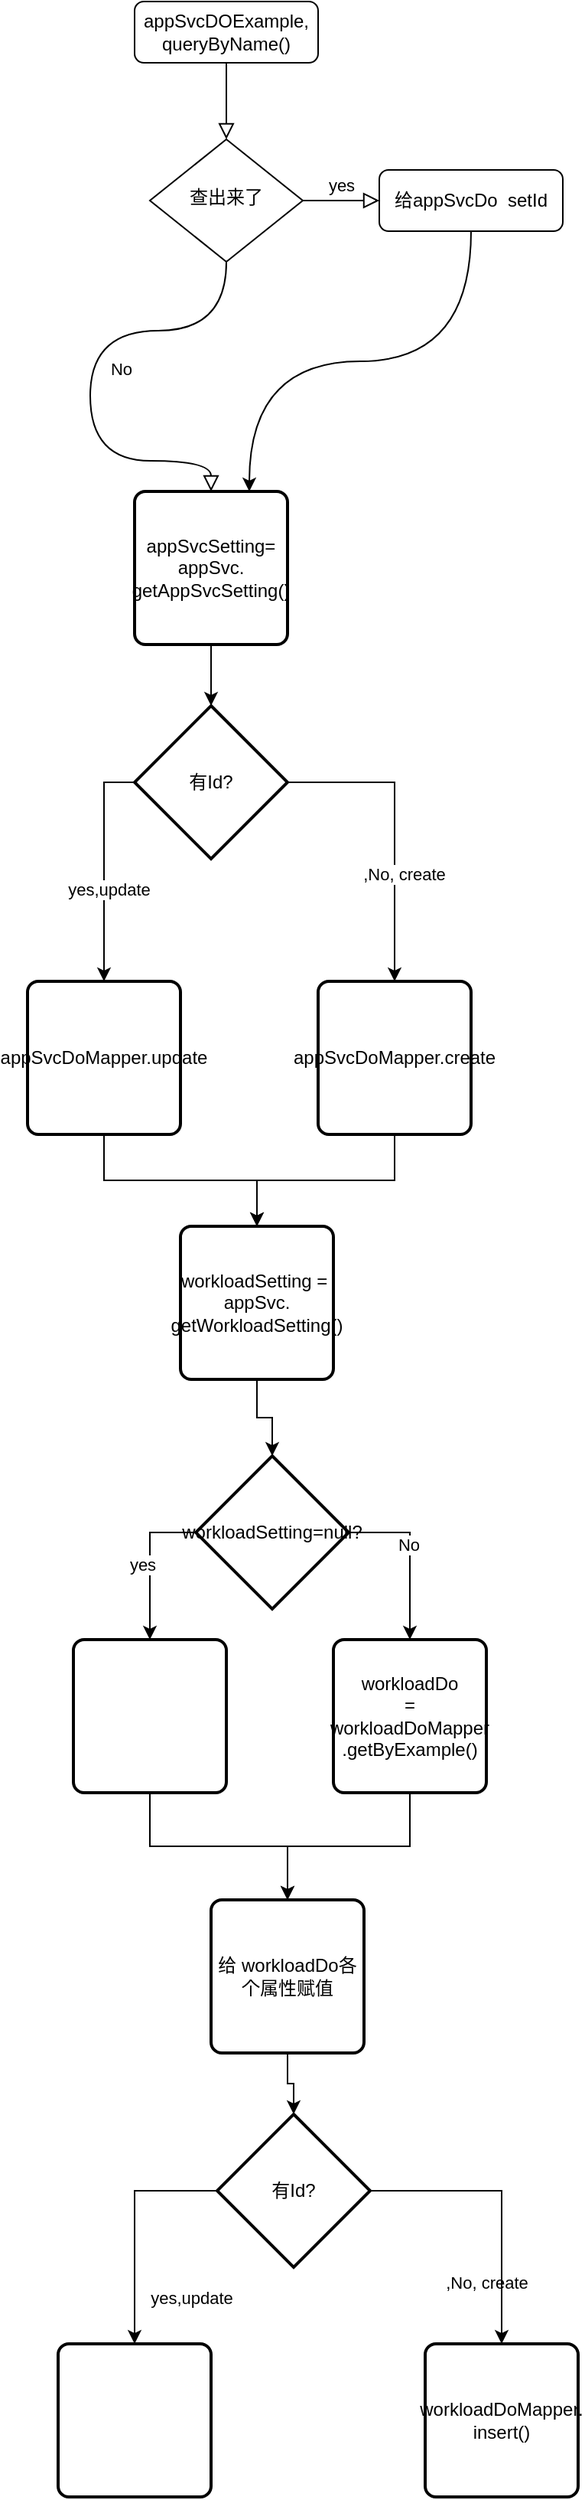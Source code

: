 <mxfile version="21.6.6" type="github">
  <diagram id="C5RBs43oDa-KdzZeNtuy" name="Page-1">
    <mxGraphModel dx="498" dy="661" grid="1" gridSize="10" guides="1" tooltips="1" connect="1" arrows="1" fold="1" page="1" pageScale="1" pageWidth="827" pageHeight="1169" math="0" shadow="0">
      <root>
        <mxCell id="WIyWlLk6GJQsqaUBKTNV-0" />
        <mxCell id="WIyWlLk6GJQsqaUBKTNV-1" parent="WIyWlLk6GJQsqaUBKTNV-0" />
        <mxCell id="WIyWlLk6GJQsqaUBKTNV-2" value="" style="rounded=0;html=1;jettySize=auto;orthogonalLoop=1;fontSize=11;endArrow=block;endFill=0;endSize=8;strokeWidth=1;shadow=0;labelBackgroundColor=none;edgeStyle=orthogonalEdgeStyle;" parent="WIyWlLk6GJQsqaUBKTNV-1" source="WIyWlLk6GJQsqaUBKTNV-3" target="WIyWlLk6GJQsqaUBKTNV-6" edge="1">
          <mxGeometry relative="1" as="geometry" />
        </mxCell>
        <mxCell id="WIyWlLk6GJQsqaUBKTNV-3" value="appSvcDOExample, queryByName()" style="rounded=1;whiteSpace=wrap;html=1;fontSize=12;glass=0;strokeWidth=1;shadow=0;" parent="WIyWlLk6GJQsqaUBKTNV-1" vertex="1">
          <mxGeometry x="160" y="80" width="120" height="40" as="geometry" />
        </mxCell>
        <mxCell id="WIyWlLk6GJQsqaUBKTNV-4" value="No" style="rounded=0;html=1;jettySize=auto;orthogonalLoop=1;fontSize=11;endArrow=block;endFill=0;endSize=8;strokeWidth=1;shadow=0;labelBackgroundColor=none;edgeStyle=orthogonalEdgeStyle;exitX=0.5;exitY=1;exitDx=0;exitDy=0;curved=1;entryX=0.5;entryY=0;entryDx=0;entryDy=0;" parent="WIyWlLk6GJQsqaUBKTNV-1" source="WIyWlLk6GJQsqaUBKTNV-6" target="hjsQ7agd-JQysBf-I2ZY-0" edge="1">
          <mxGeometry y="20" relative="1" as="geometry">
            <mxPoint as="offset" />
            <mxPoint x="120" y="200" as="sourcePoint" />
            <mxPoint x="130" y="340" as="targetPoint" />
            <Array as="points">
              <mxPoint x="220" y="295" />
              <mxPoint x="131" y="295" />
              <mxPoint x="131" y="380" />
            </Array>
          </mxGeometry>
        </mxCell>
        <mxCell id="WIyWlLk6GJQsqaUBKTNV-5" value="yes" style="edgeStyle=orthogonalEdgeStyle;rounded=0;html=1;jettySize=auto;orthogonalLoop=1;fontSize=11;endArrow=block;endFill=0;endSize=8;strokeWidth=1;shadow=0;labelBackgroundColor=none;" parent="WIyWlLk6GJQsqaUBKTNV-1" source="WIyWlLk6GJQsqaUBKTNV-6" target="WIyWlLk6GJQsqaUBKTNV-7" edge="1">
          <mxGeometry y="10" relative="1" as="geometry">
            <mxPoint as="offset" />
          </mxGeometry>
        </mxCell>
        <mxCell id="WIyWlLk6GJQsqaUBKTNV-6" value="查出来了" style="rhombus;whiteSpace=wrap;html=1;shadow=0;fontFamily=Helvetica;fontSize=12;align=center;strokeWidth=1;spacing=6;spacingTop=-4;" parent="WIyWlLk6GJQsqaUBKTNV-1" vertex="1">
          <mxGeometry x="170" y="170" width="100" height="80" as="geometry" />
        </mxCell>
        <mxCell id="hjsQ7agd-JQysBf-I2ZY-1" style="edgeStyle=orthogonalEdgeStyle;rounded=0;orthogonalLoop=1;jettySize=auto;html=1;entryX=0.75;entryY=0;entryDx=0;entryDy=0;curved=1;exitX=0.5;exitY=1;exitDx=0;exitDy=0;" edge="1" parent="WIyWlLk6GJQsqaUBKTNV-1" source="WIyWlLk6GJQsqaUBKTNV-7" target="hjsQ7agd-JQysBf-I2ZY-0">
          <mxGeometry relative="1" as="geometry">
            <mxPoint x="405" y="310" as="sourcePoint" />
            <mxPoint x="320" y="500" as="targetPoint" />
          </mxGeometry>
        </mxCell>
        <mxCell id="WIyWlLk6GJQsqaUBKTNV-7" value="给appSvcDo&amp;nbsp; setId" style="rounded=1;whiteSpace=wrap;html=1;fontSize=12;glass=0;strokeWidth=1;shadow=0;" parent="WIyWlLk6GJQsqaUBKTNV-1" vertex="1">
          <mxGeometry x="320" y="190" width="120" height="40" as="geometry" />
        </mxCell>
        <mxCell id="hjsQ7agd-JQysBf-I2ZY-4" style="edgeStyle=orthogonalEdgeStyle;rounded=0;orthogonalLoop=1;jettySize=auto;html=1;exitX=0.5;exitY=1;exitDx=0;exitDy=0;entryX=0.5;entryY=0;entryDx=0;entryDy=0;entryPerimeter=0;" edge="1" parent="WIyWlLk6GJQsqaUBKTNV-1" source="hjsQ7agd-JQysBf-I2ZY-0" target="hjsQ7agd-JQysBf-I2ZY-3">
          <mxGeometry relative="1" as="geometry" />
        </mxCell>
        <mxCell id="hjsQ7agd-JQysBf-I2ZY-0" value="appSvcSetting=&lt;br&gt;appSvc.&lt;br&gt;getAppSvcSetting()" style="rounded=1;whiteSpace=wrap;html=1;absoluteArcSize=1;arcSize=14;strokeWidth=2;" vertex="1" parent="WIyWlLk6GJQsqaUBKTNV-1">
          <mxGeometry x="160" y="400" width="100" height="100" as="geometry" />
        </mxCell>
        <mxCell id="hjsQ7agd-JQysBf-I2ZY-11" style="edgeStyle=orthogonalEdgeStyle;rounded=0;orthogonalLoop=1;jettySize=auto;html=1;exitX=0.5;exitY=1;exitDx=0;exitDy=0;" edge="1" parent="WIyWlLk6GJQsqaUBKTNV-1" source="hjsQ7agd-JQysBf-I2ZY-2" target="hjsQ7agd-JQysBf-I2ZY-10">
          <mxGeometry relative="1" as="geometry">
            <mxPoint x="30" y="870" as="sourcePoint" />
            <mxPoint x="125.6" y="924" as="targetPoint" />
          </mxGeometry>
        </mxCell>
        <mxCell id="hjsQ7agd-JQysBf-I2ZY-2" value="appSvcDoMapper.update" style="rounded=1;whiteSpace=wrap;html=1;absoluteArcSize=1;arcSize=14;strokeWidth=2;" vertex="1" parent="WIyWlLk6GJQsqaUBKTNV-1">
          <mxGeometry x="90" y="720" width="100" height="100" as="geometry" />
        </mxCell>
        <mxCell id="hjsQ7agd-JQysBf-I2ZY-6" style="edgeStyle=orthogonalEdgeStyle;rounded=0;orthogonalLoop=1;jettySize=auto;html=1;exitX=0;exitY=0.5;exitDx=0;exitDy=0;exitPerimeter=0;entryX=0.5;entryY=0;entryDx=0;entryDy=0;" edge="1" parent="WIyWlLk6GJQsqaUBKTNV-1" source="hjsQ7agd-JQysBf-I2ZY-3" target="hjsQ7agd-JQysBf-I2ZY-2">
          <mxGeometry relative="1" as="geometry" />
        </mxCell>
        <mxCell id="hjsQ7agd-JQysBf-I2ZY-8" value="yes,update" style="edgeLabel;html=1;align=center;verticalAlign=middle;resizable=0;points=[];" vertex="1" connectable="0" parent="hjsQ7agd-JQysBf-I2ZY-6">
          <mxGeometry x="0.2" y="3" relative="1" as="geometry">
            <mxPoint as="offset" />
          </mxGeometry>
        </mxCell>
        <mxCell id="hjsQ7agd-JQysBf-I2ZY-7" style="edgeStyle=orthogonalEdgeStyle;rounded=0;orthogonalLoop=1;jettySize=auto;html=1;entryX=0.5;entryY=0;entryDx=0;entryDy=0;" edge="1" parent="WIyWlLk6GJQsqaUBKTNV-1" source="hjsQ7agd-JQysBf-I2ZY-3" target="hjsQ7agd-JQysBf-I2ZY-5">
          <mxGeometry relative="1" as="geometry" />
        </mxCell>
        <mxCell id="hjsQ7agd-JQysBf-I2ZY-9" value=",No, create" style="edgeLabel;html=1;align=center;verticalAlign=middle;resizable=0;points=[];" vertex="1" connectable="0" parent="hjsQ7agd-JQysBf-I2ZY-7">
          <mxGeometry x="0.3" y="4" relative="1" as="geometry">
            <mxPoint x="2" as="offset" />
          </mxGeometry>
        </mxCell>
        <mxCell id="hjsQ7agd-JQysBf-I2ZY-3" value="有Id?" style="strokeWidth=2;html=1;shape=mxgraph.flowchart.decision;whiteSpace=wrap;" vertex="1" parent="WIyWlLk6GJQsqaUBKTNV-1">
          <mxGeometry x="160" y="540" width="100" height="100" as="geometry" />
        </mxCell>
        <mxCell id="hjsQ7agd-JQysBf-I2ZY-12" style="edgeStyle=orthogonalEdgeStyle;rounded=0;orthogonalLoop=1;jettySize=auto;html=1;entryX=0.5;entryY=0;entryDx=0;entryDy=0;" edge="1" parent="WIyWlLk6GJQsqaUBKTNV-1" source="hjsQ7agd-JQysBf-I2ZY-5" target="hjsQ7agd-JQysBf-I2ZY-10">
          <mxGeometry relative="1" as="geometry" />
        </mxCell>
        <mxCell id="hjsQ7agd-JQysBf-I2ZY-5" value="appSvcDoMapper.create" style="rounded=1;whiteSpace=wrap;html=1;absoluteArcSize=1;arcSize=14;strokeWidth=2;" vertex="1" parent="WIyWlLk6GJQsqaUBKTNV-1">
          <mxGeometry x="280" y="720" width="100" height="100" as="geometry" />
        </mxCell>
        <mxCell id="hjsQ7agd-JQysBf-I2ZY-14" style="edgeStyle=orthogonalEdgeStyle;rounded=0;orthogonalLoop=1;jettySize=auto;html=1;exitX=0.5;exitY=1;exitDx=0;exitDy=0;entryX=0.5;entryY=0;entryDx=0;entryDy=0;entryPerimeter=0;" edge="1" parent="WIyWlLk6GJQsqaUBKTNV-1" source="hjsQ7agd-JQysBf-I2ZY-10" target="hjsQ7agd-JQysBf-I2ZY-13">
          <mxGeometry relative="1" as="geometry" />
        </mxCell>
        <mxCell id="hjsQ7agd-JQysBf-I2ZY-10" value="workloadSetting =&amp;nbsp;&lt;br&gt;appSvc.&lt;br&gt;getWorkloadSetting()" style="rounded=1;whiteSpace=wrap;html=1;absoluteArcSize=1;arcSize=14;strokeWidth=2;" vertex="1" parent="WIyWlLk6GJQsqaUBKTNV-1">
          <mxGeometry x="190" y="880" width="100" height="100" as="geometry" />
        </mxCell>
        <mxCell id="hjsQ7agd-JQysBf-I2ZY-17" style="edgeStyle=orthogonalEdgeStyle;rounded=0;orthogonalLoop=1;jettySize=auto;html=1;exitX=1;exitY=0.5;exitDx=0;exitDy=0;exitPerimeter=0;" edge="1" parent="WIyWlLk6GJQsqaUBKTNV-1" source="hjsQ7agd-JQysBf-I2ZY-13" target="hjsQ7agd-JQysBf-I2ZY-16">
          <mxGeometry relative="1" as="geometry" />
        </mxCell>
        <mxCell id="hjsQ7agd-JQysBf-I2ZY-18" value="No" style="edgeLabel;html=1;align=center;verticalAlign=middle;resizable=0;points=[];" vertex="1" connectable="0" parent="hjsQ7agd-JQysBf-I2ZY-17">
          <mxGeometry x="-0.124" y="-1" relative="1" as="geometry">
            <mxPoint as="offset" />
          </mxGeometry>
        </mxCell>
        <mxCell id="hjsQ7agd-JQysBf-I2ZY-19" style="edgeStyle=orthogonalEdgeStyle;rounded=0;orthogonalLoop=1;jettySize=auto;html=1;exitX=0;exitY=0.5;exitDx=0;exitDy=0;exitPerimeter=0;entryX=0.5;entryY=0;entryDx=0;entryDy=0;" edge="1" parent="WIyWlLk6GJQsqaUBKTNV-1" source="hjsQ7agd-JQysBf-I2ZY-13" target="hjsQ7agd-JQysBf-I2ZY-15">
          <mxGeometry relative="1" as="geometry" />
        </mxCell>
        <mxCell id="hjsQ7agd-JQysBf-I2ZY-20" value="yes" style="edgeLabel;html=1;align=center;verticalAlign=middle;resizable=0;points=[];" vertex="1" connectable="0" parent="hjsQ7agd-JQysBf-I2ZY-19">
          <mxGeometry x="0.022" y="-5" relative="1" as="geometry">
            <mxPoint as="offset" />
          </mxGeometry>
        </mxCell>
        <mxCell id="hjsQ7agd-JQysBf-I2ZY-13" value="workloadSetting=null?" style="strokeWidth=2;html=1;shape=mxgraph.flowchart.decision;whiteSpace=wrap;" vertex="1" parent="WIyWlLk6GJQsqaUBKTNV-1">
          <mxGeometry x="200" y="1030" width="100" height="100" as="geometry" />
        </mxCell>
        <mxCell id="hjsQ7agd-JQysBf-I2ZY-22" style="edgeStyle=orthogonalEdgeStyle;rounded=0;orthogonalLoop=1;jettySize=auto;html=1;exitX=0.5;exitY=1;exitDx=0;exitDy=0;entryX=0.5;entryY=0;entryDx=0;entryDy=0;" edge="1" parent="WIyWlLk6GJQsqaUBKTNV-1" source="hjsQ7agd-JQysBf-I2ZY-15" target="hjsQ7agd-JQysBf-I2ZY-21">
          <mxGeometry relative="1" as="geometry" />
        </mxCell>
        <mxCell id="hjsQ7agd-JQysBf-I2ZY-15" value="" style="rounded=1;whiteSpace=wrap;html=1;absoluteArcSize=1;arcSize=14;strokeWidth=2;" vertex="1" parent="WIyWlLk6GJQsqaUBKTNV-1">
          <mxGeometry x="120" y="1150" width="100" height="100" as="geometry" />
        </mxCell>
        <mxCell id="hjsQ7agd-JQysBf-I2ZY-23" style="edgeStyle=orthogonalEdgeStyle;rounded=0;orthogonalLoop=1;jettySize=auto;html=1;exitX=0.5;exitY=1;exitDx=0;exitDy=0;entryX=0.5;entryY=0;entryDx=0;entryDy=0;" edge="1" parent="WIyWlLk6GJQsqaUBKTNV-1" source="hjsQ7agd-JQysBf-I2ZY-16" target="hjsQ7agd-JQysBf-I2ZY-21">
          <mxGeometry relative="1" as="geometry" />
        </mxCell>
        <mxCell id="hjsQ7agd-JQysBf-I2ZY-16" value="workloadDo&lt;br&gt;=&lt;br&gt;workloadDoMapper&lt;br&gt;.getByExample()" style="rounded=1;whiteSpace=wrap;html=1;absoluteArcSize=1;arcSize=14;strokeWidth=2;" vertex="1" parent="WIyWlLk6GJQsqaUBKTNV-1">
          <mxGeometry x="290" y="1150" width="100" height="100" as="geometry" />
        </mxCell>
        <mxCell id="hjsQ7agd-JQysBf-I2ZY-27" style="edgeStyle=orthogonalEdgeStyle;rounded=0;orthogonalLoop=1;jettySize=auto;html=1;exitX=0.5;exitY=1;exitDx=0;exitDy=0;entryX=0.5;entryY=0;entryDx=0;entryDy=0;entryPerimeter=0;" edge="1" parent="WIyWlLk6GJQsqaUBKTNV-1" source="hjsQ7agd-JQysBf-I2ZY-21" target="hjsQ7agd-JQysBf-I2ZY-26">
          <mxGeometry relative="1" as="geometry" />
        </mxCell>
        <mxCell id="hjsQ7agd-JQysBf-I2ZY-21" value="给 workloadDo各个属性赋值" style="rounded=1;whiteSpace=wrap;html=1;absoluteArcSize=1;arcSize=14;strokeWidth=2;" vertex="1" parent="WIyWlLk6GJQsqaUBKTNV-1">
          <mxGeometry x="210" y="1320" width="100" height="100" as="geometry" />
        </mxCell>
        <mxCell id="hjsQ7agd-JQysBf-I2ZY-24" value="yes,update" style="edgeLabel;html=1;align=center;verticalAlign=middle;resizable=0;points=[];" vertex="1" connectable="0" parent="WIyWlLk6GJQsqaUBKTNV-1">
          <mxGeometry x="197" y="1580" as="geometry" />
        </mxCell>
        <mxCell id="hjsQ7agd-JQysBf-I2ZY-25" value=",No, create" style="edgeLabel;html=1;align=center;verticalAlign=middle;resizable=0;points=[];" vertex="1" connectable="0" parent="WIyWlLk6GJQsqaUBKTNV-1">
          <mxGeometry x="390" y="1570" as="geometry" />
        </mxCell>
        <mxCell id="hjsQ7agd-JQysBf-I2ZY-30" style="edgeStyle=orthogonalEdgeStyle;rounded=0;orthogonalLoop=1;jettySize=auto;html=1;exitX=0;exitY=0.5;exitDx=0;exitDy=0;exitPerimeter=0;entryX=0.5;entryY=0;entryDx=0;entryDy=0;" edge="1" parent="WIyWlLk6GJQsqaUBKTNV-1" source="hjsQ7agd-JQysBf-I2ZY-26" target="hjsQ7agd-JQysBf-I2ZY-28">
          <mxGeometry relative="1" as="geometry" />
        </mxCell>
        <mxCell id="hjsQ7agd-JQysBf-I2ZY-31" style="edgeStyle=orthogonalEdgeStyle;rounded=0;orthogonalLoop=1;jettySize=auto;html=1;exitX=1;exitY=0.5;exitDx=0;exitDy=0;exitPerimeter=0;" edge="1" parent="WIyWlLk6GJQsqaUBKTNV-1" source="hjsQ7agd-JQysBf-I2ZY-26" target="hjsQ7agd-JQysBf-I2ZY-29">
          <mxGeometry relative="1" as="geometry" />
        </mxCell>
        <mxCell id="hjsQ7agd-JQysBf-I2ZY-26" value="有Id?" style="strokeWidth=2;html=1;shape=mxgraph.flowchart.decision;whiteSpace=wrap;" vertex="1" parent="WIyWlLk6GJQsqaUBKTNV-1">
          <mxGeometry x="214" y="1460" width="100" height="100" as="geometry" />
        </mxCell>
        <mxCell id="hjsQ7agd-JQysBf-I2ZY-28" value="" style="rounded=1;whiteSpace=wrap;html=1;absoluteArcSize=1;arcSize=14;strokeWidth=2;" vertex="1" parent="WIyWlLk6GJQsqaUBKTNV-1">
          <mxGeometry x="110" y="1610" width="100" height="100" as="geometry" />
        </mxCell>
        <mxCell id="hjsQ7agd-JQysBf-I2ZY-29" value="workloadDoMapper.&lt;br&gt;insert()" style="rounded=1;whiteSpace=wrap;html=1;absoluteArcSize=1;arcSize=14;strokeWidth=2;" vertex="1" parent="WIyWlLk6GJQsqaUBKTNV-1">
          <mxGeometry x="350" y="1610" width="100" height="100" as="geometry" />
        </mxCell>
      </root>
    </mxGraphModel>
  </diagram>
</mxfile>
